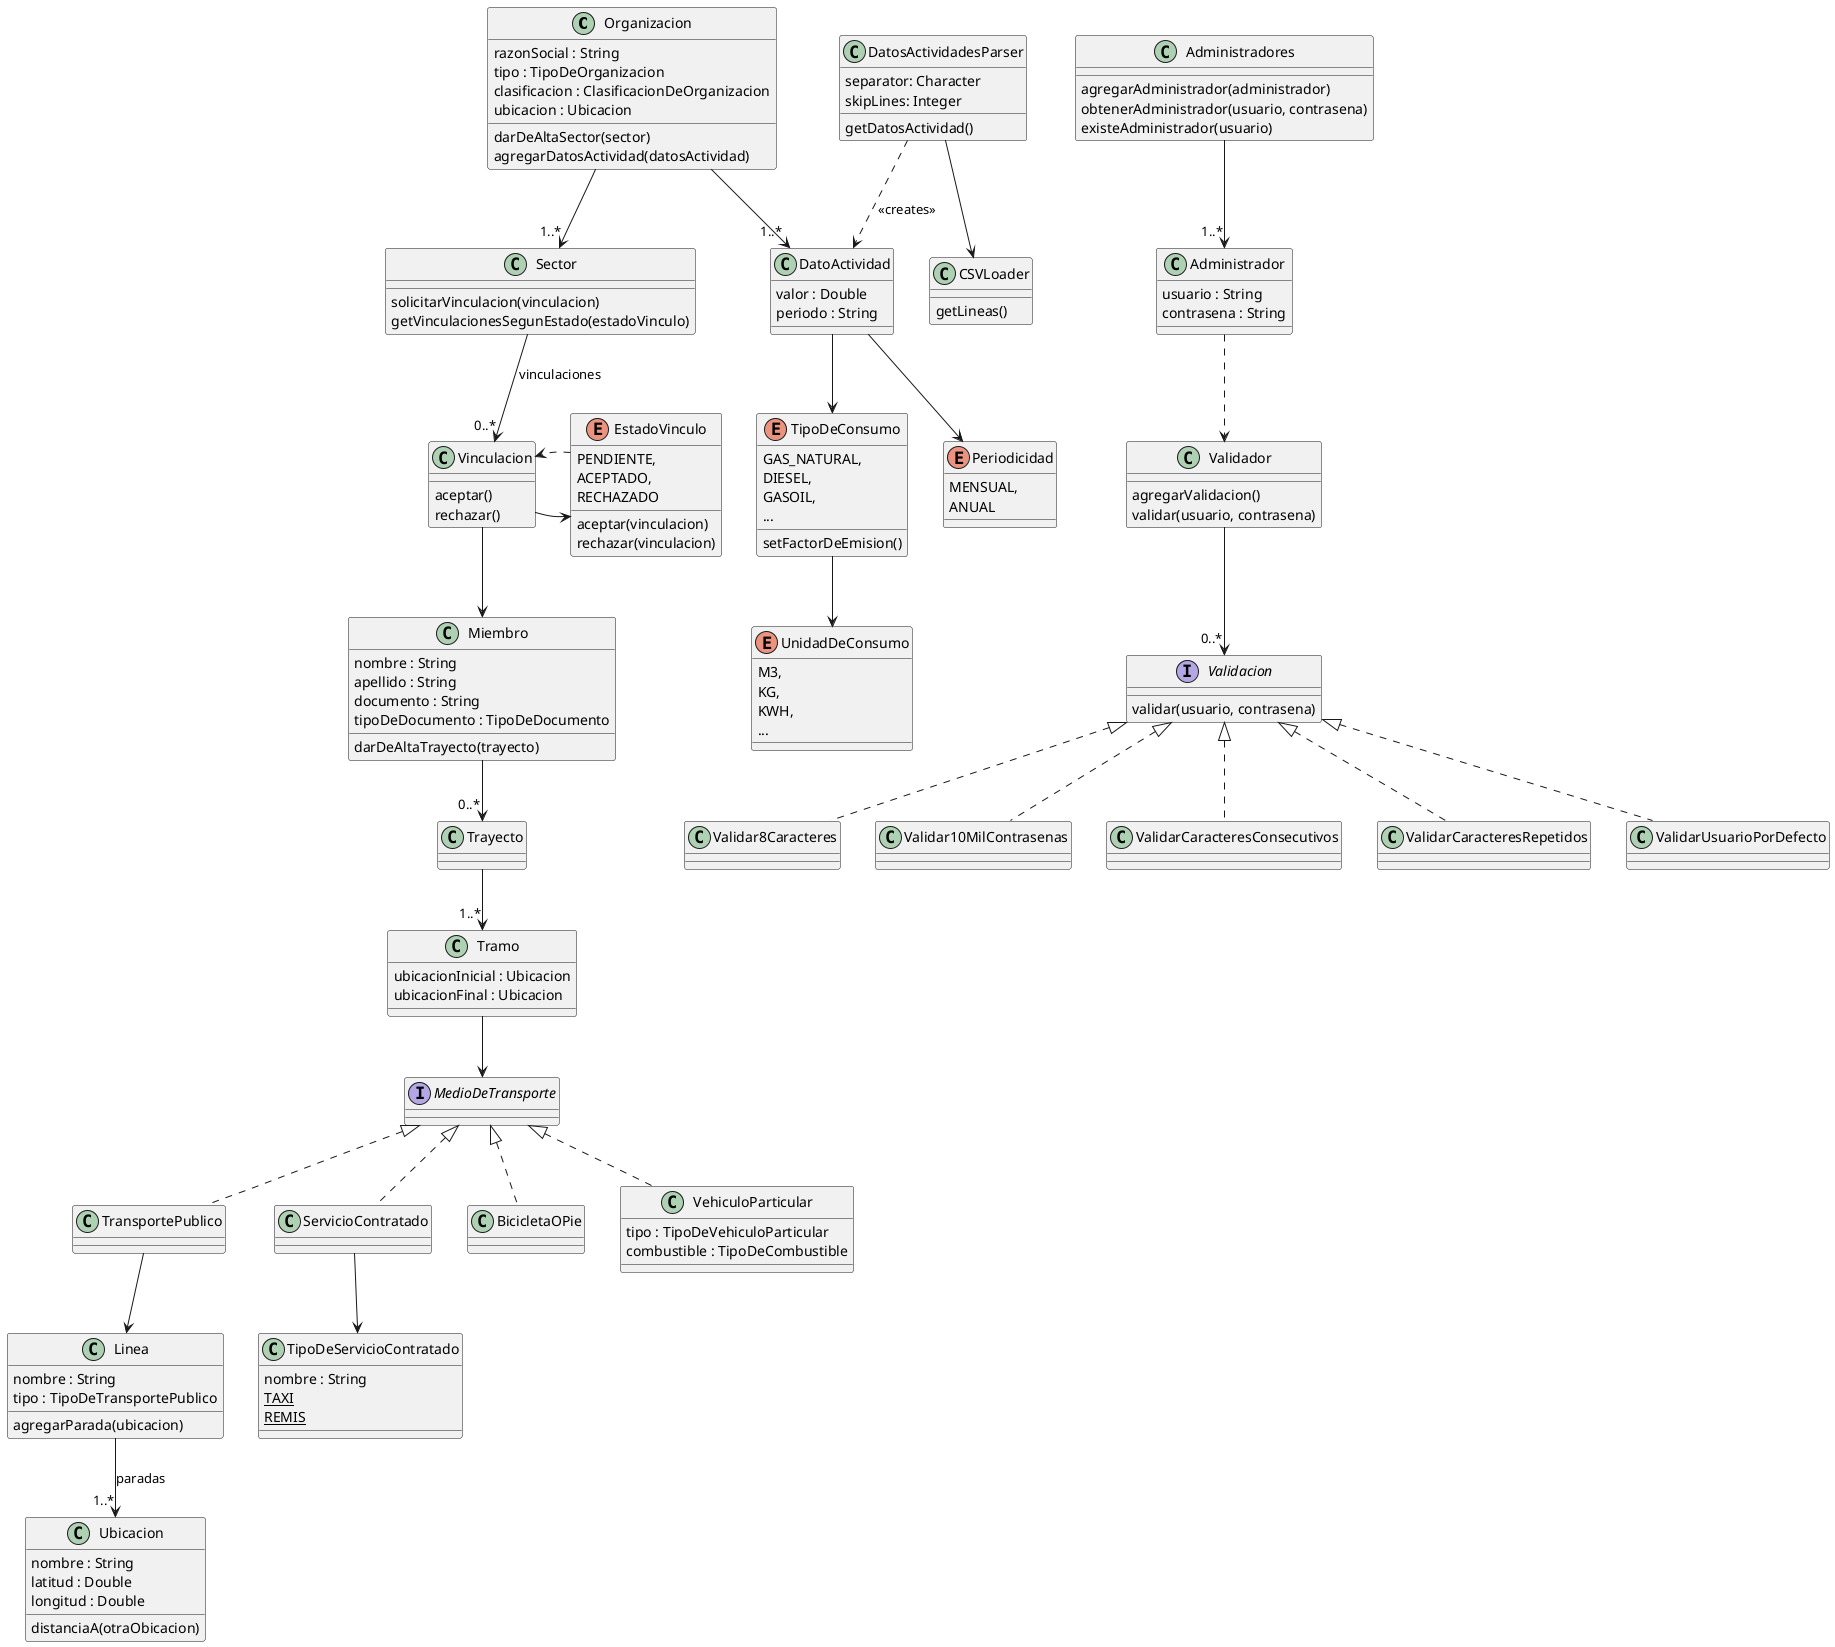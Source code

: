 @startuml

' ======= Organizaciones =======

class Organizacion {
    razonSocial : String
    tipo : TipoDeOrganizacion
    clasificacion : ClasificacionDeOrganizacion
    ubicacion : Ubicacion
    darDeAltaSector(sector)
}

Organizacion --> "1..*" Sector

class Sector {
    solicitarVinculacion(vinculacion)
    getVinculacionesSegunEstado(estadoVinculo)
}

Sector --> "0..*" Vinculacion : vinculaciones

class Vinculacion {
    aceptar()
    rechazar()
}

Vinculacion --> Miembro
Vinculacion -right-> EstadoVinculo

enum EstadoVinculo {
    PENDIENTE,
    ACEPTADO,
    RECHAZADO
    aceptar(vinculacion)
    rechazar(vinculacion)
}
EstadoVinculo ..> Vinculacion

class Miembro {
    nombre : String
    apellido : String
    documento : String
    tipoDeDocumento : TipoDeDocumento
}

' ======= Trayectos =======

class Miembro {
    darDeAltaTrayecto(trayecto)
}

Miembro --> "0..*" Trayecto

class Trayecto {

}

Trayecto --> "1..*" Tramo

class Tramo {
    ubicacionInicial : Ubicacion
    ubicacionFinal : Ubicacion
}

Tramo --> MedioDeTransporte

interface MedioDeTransporte {
}

MedioDeTransporte <|.. TransportePublico
MedioDeTransporte <|.. ServicioContratado
MedioDeTransporte <|.. BicicletaOPie
MedioDeTransporte <|.. VehiculoParticular

class VehiculoParticular {
    tipo : TipoDeVehiculoParticular
    combustible : TipoDeCombustible
}

ServicioContratado --> TipoDeServicioContratado

class TipoDeServicioContratado {
    nombre : String
    {static} TAXI
    {static} REMIS
}

TransportePublico --> Linea

class Linea {
    nombre : String
    tipo : TipoDeTransportePublico
    agregarParada(ubicacion)
}

Linea --> "1..*" Ubicacion : paradas

class Ubicacion {
    nombre : String
    latitud : Double
    longitud : Double
    distanciaA(otraObicacion)
}

' ======= Admins =======

class Administradores {
    agregarAdministrador(administrador)
    obtenerAdministrador(usuario, contrasena)
    existeAdministrador(usuario)
}

Administradores --> "1..*" Administrador

class Administrador {
    usuario : String
    contrasena : String
}

Administrador ..> Validador

class Validador {
    agregarValidacion()
    validar(usuario, contrasena)
}

Validador --> "0..*" Validacion

interface Validacion {
    validar(usuario, contrasena)
}

Validacion <|.. Validar8Caracteres
Validacion <|.. Validar10MilContrasenas
Validacion <|.. ValidarCaracteresConsecutivos
Validacion <|.. ValidarCaracteresRepetidos
Validacion <|.. ValidarUsuarioPorDefecto

'======= Datos de actividad =======

class Organizacion {
    agregarDatosActividad(datosActividad)
}

Organizacion --> "1..*" DatoActividad

class DatosActividadesParser {
    separator: Character
    skipLines: Integer
    getDatosActividad()
}

DatosActividadesParser --> CSVLoader
DatosActividadesParser ..> DatoActividad : <<creates>>

class CSVLoader {
    getLineas()
}

class DatoActividad {
    valor : Double
    periodo : String
}

DatoActividad --> TipoDeConsumo
DatoActividad --> Periodicidad

enum TipoDeConsumo {
    GAS_NATURAL,
    DIESEL,
    GASOIL,
    ...
    setFactorDeEmision()
}

TipoDeConsumo --> UnidadDeConsumo

enum UnidadDeConsumo {
    M3,
    KG,
    KWH,
    ...
}

enum Periodicidad {
    MENSUAL,
    ANUAL
}

@enduml
